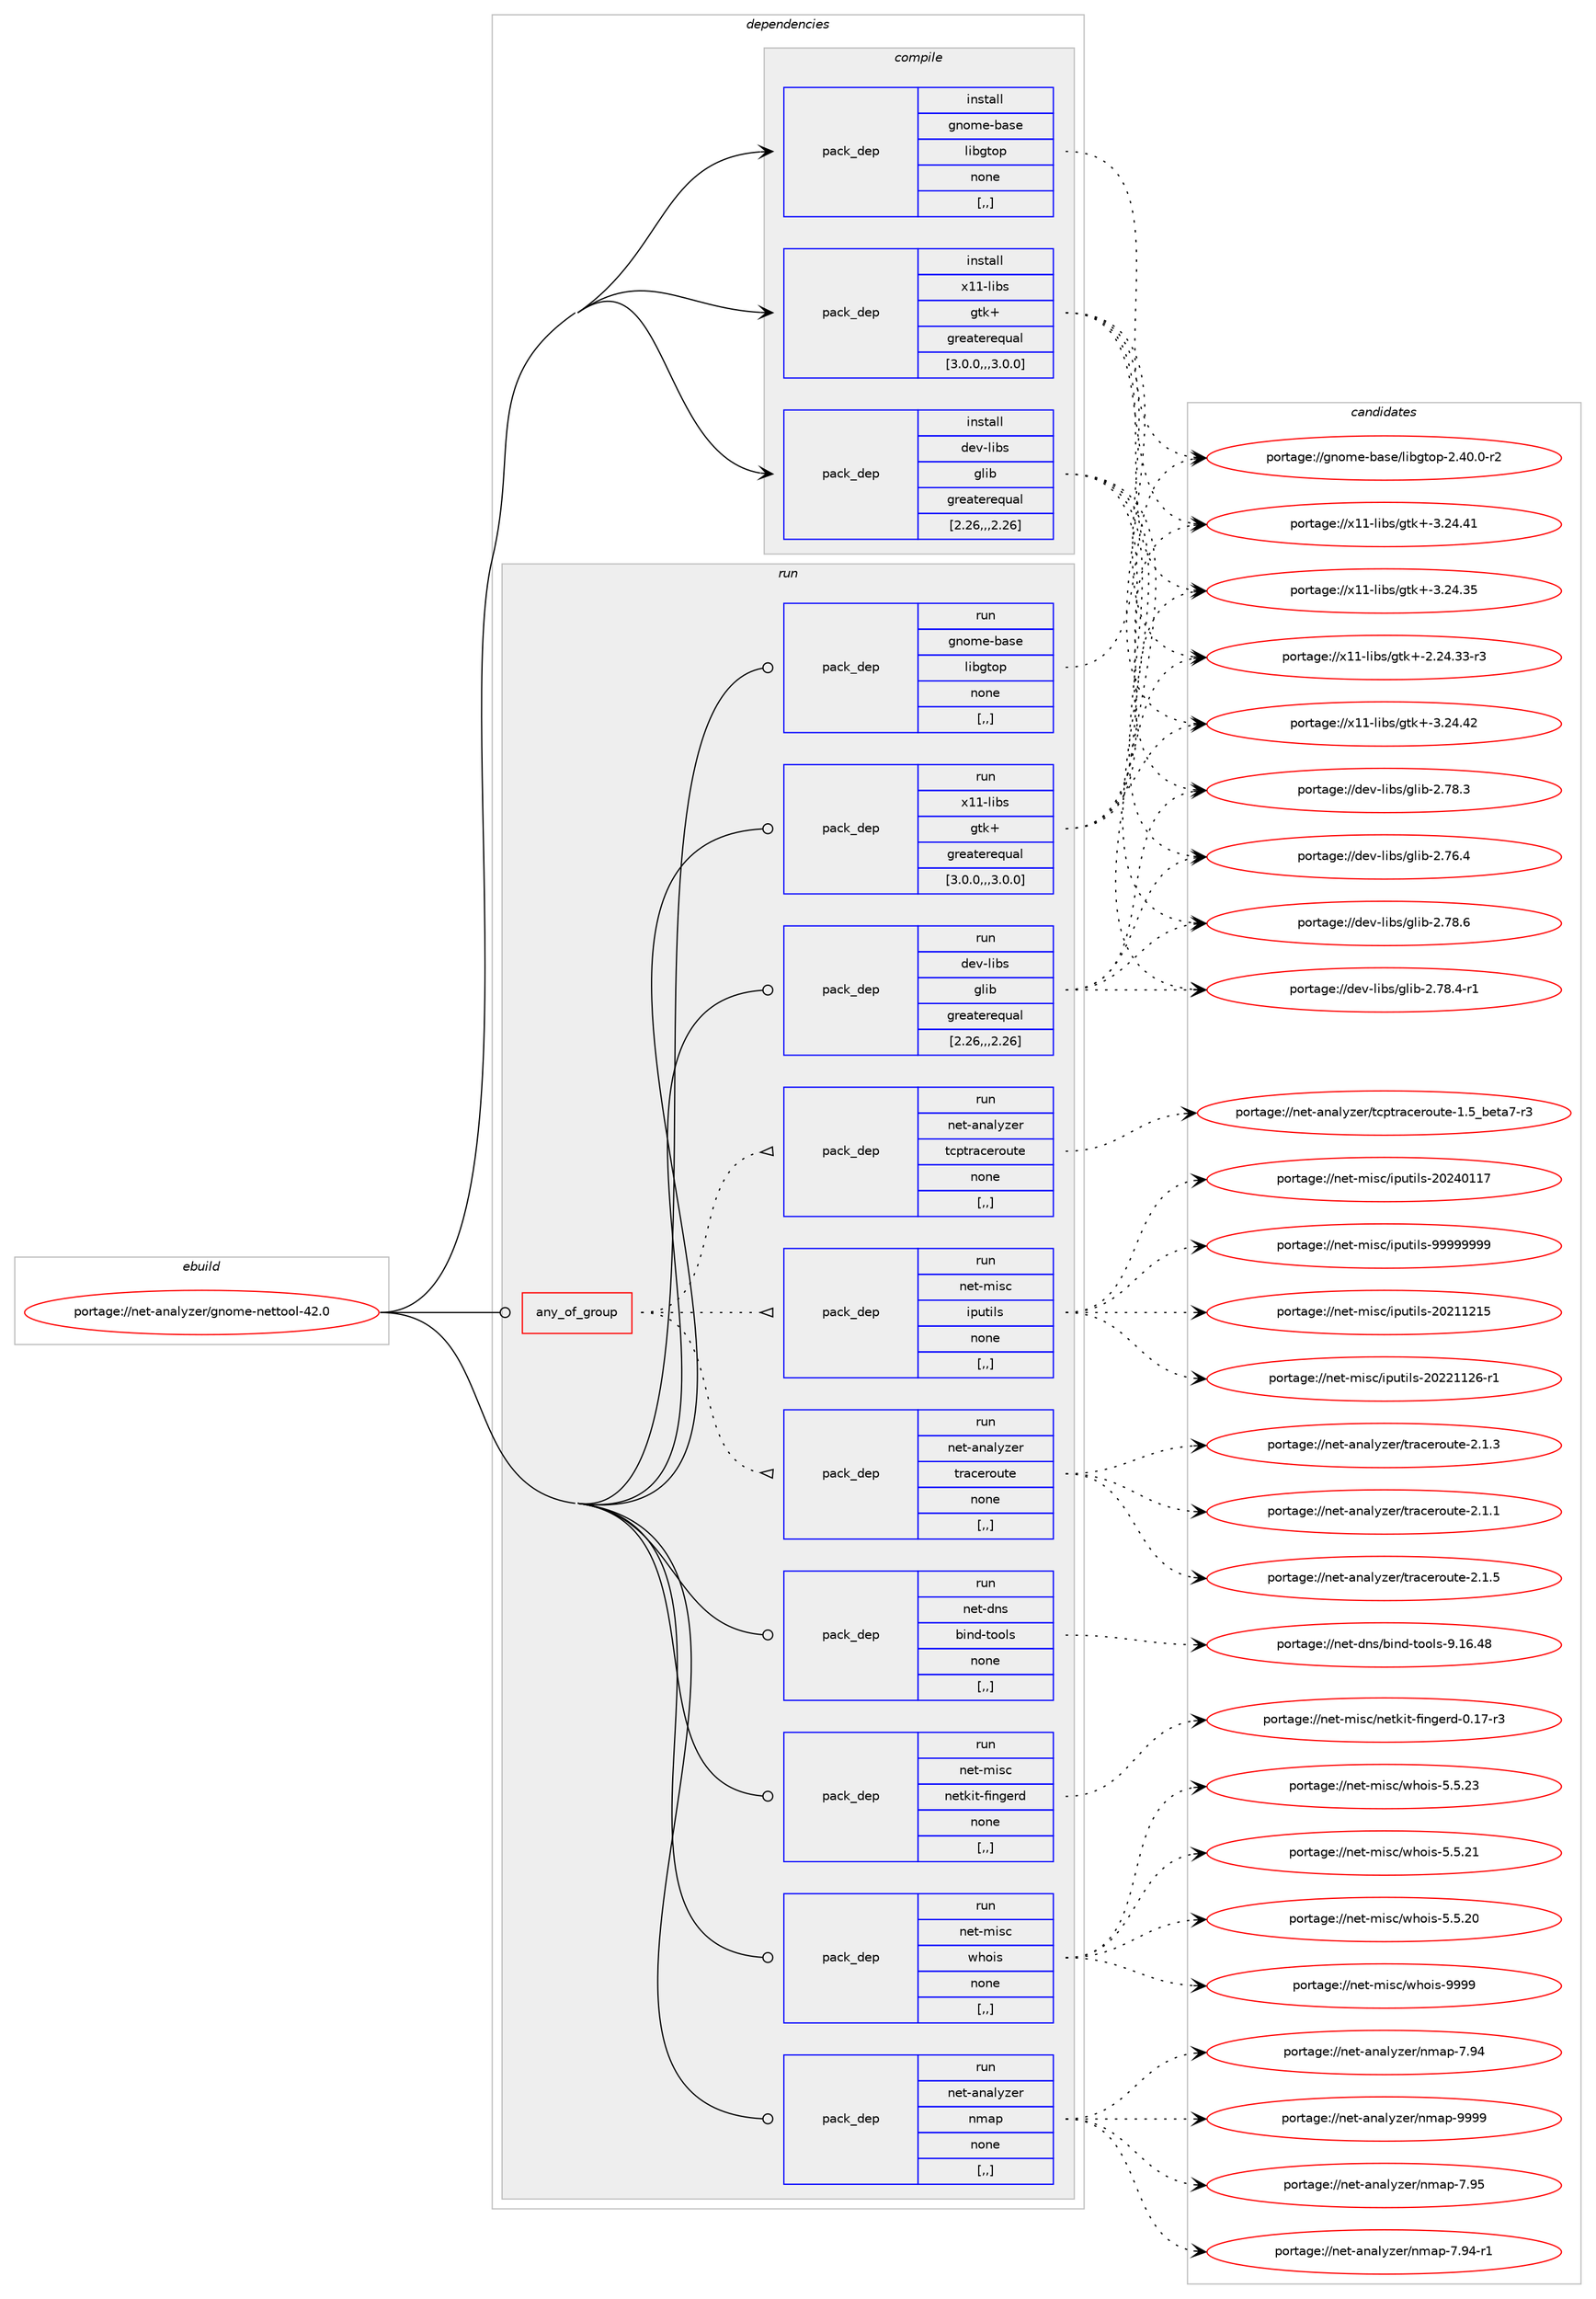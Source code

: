 digraph prolog {

# *************
# Graph options
# *************

newrank=true;
concentrate=true;
compound=true;
graph [rankdir=LR,fontname=Helvetica,fontsize=10,ranksep=1.5];#, ranksep=2.5, nodesep=0.2];
edge  [arrowhead=vee];
node  [fontname=Helvetica,fontsize=10];

# **********
# The ebuild
# **********

subgraph cluster_leftcol {
color=gray;
label=<<i>ebuild</i>>;
id [label="portage://net-analyzer/gnome-nettool-42.0", color=red, width=4, href="../net-analyzer/gnome-nettool-42.0.svg"];
}

# ****************
# The dependencies
# ****************

subgraph cluster_midcol {
color=gray;
label=<<i>dependencies</i>>;
subgraph cluster_compile {
fillcolor="#eeeeee";
style=filled;
label=<<i>compile</i>>;
subgraph pack247557 {
dependency336792 [label=<<TABLE BORDER="0" CELLBORDER="1" CELLSPACING="0" CELLPADDING="4" WIDTH="220"><TR><TD ROWSPAN="6" CELLPADDING="30">pack_dep</TD></TR><TR><TD WIDTH="110">install</TD></TR><TR><TD>dev-libs</TD></TR><TR><TD>glib</TD></TR><TR><TD>greaterequal</TD></TR><TR><TD>[2.26,,,2.26]</TD></TR></TABLE>>, shape=none, color=blue];
}
id:e -> dependency336792:w [weight=20,style="solid",arrowhead="vee"];
subgraph pack247558 {
dependency336793 [label=<<TABLE BORDER="0" CELLBORDER="1" CELLSPACING="0" CELLPADDING="4" WIDTH="220"><TR><TD ROWSPAN="6" CELLPADDING="30">pack_dep</TD></TR><TR><TD WIDTH="110">install</TD></TR><TR><TD>gnome-base</TD></TR><TR><TD>libgtop</TD></TR><TR><TD>none</TD></TR><TR><TD>[,,]</TD></TR></TABLE>>, shape=none, color=blue];
}
id:e -> dependency336793:w [weight=20,style="solid",arrowhead="vee"];
subgraph pack247559 {
dependency336794 [label=<<TABLE BORDER="0" CELLBORDER="1" CELLSPACING="0" CELLPADDING="4" WIDTH="220"><TR><TD ROWSPAN="6" CELLPADDING="30">pack_dep</TD></TR><TR><TD WIDTH="110">install</TD></TR><TR><TD>x11-libs</TD></TR><TR><TD>gtk+</TD></TR><TR><TD>greaterequal</TD></TR><TR><TD>[3.0.0,,,3.0.0]</TD></TR></TABLE>>, shape=none, color=blue];
}
id:e -> dependency336794:w [weight=20,style="solid",arrowhead="vee"];
}
subgraph cluster_compileandrun {
fillcolor="#eeeeee";
style=filled;
label=<<i>compile and run</i>>;
}
subgraph cluster_run {
fillcolor="#eeeeee";
style=filled;
label=<<i>run</i>>;
subgraph any2370 {
dependency336795 [label=<<TABLE BORDER="0" CELLBORDER="1" CELLSPACING="0" CELLPADDING="4"><TR><TD CELLPADDING="10">any_of_group</TD></TR></TABLE>>, shape=none, color=red];subgraph pack247560 {
dependency336796 [label=<<TABLE BORDER="0" CELLBORDER="1" CELLSPACING="0" CELLPADDING="4" WIDTH="220"><TR><TD ROWSPAN="6" CELLPADDING="30">pack_dep</TD></TR><TR><TD WIDTH="110">run</TD></TR><TR><TD>net-misc</TD></TR><TR><TD>iputils</TD></TR><TR><TD>none</TD></TR><TR><TD>[,,]</TD></TR></TABLE>>, shape=none, color=blue];
}
dependency336795:e -> dependency336796:w [weight=20,style="dotted",arrowhead="oinv"];
subgraph pack247561 {
dependency336797 [label=<<TABLE BORDER="0" CELLBORDER="1" CELLSPACING="0" CELLPADDING="4" WIDTH="220"><TR><TD ROWSPAN="6" CELLPADDING="30">pack_dep</TD></TR><TR><TD WIDTH="110">run</TD></TR><TR><TD>net-analyzer</TD></TR><TR><TD>tcptraceroute</TD></TR><TR><TD>none</TD></TR><TR><TD>[,,]</TD></TR></TABLE>>, shape=none, color=blue];
}
dependency336795:e -> dependency336797:w [weight=20,style="dotted",arrowhead="oinv"];
subgraph pack247562 {
dependency336798 [label=<<TABLE BORDER="0" CELLBORDER="1" CELLSPACING="0" CELLPADDING="4" WIDTH="220"><TR><TD ROWSPAN="6" CELLPADDING="30">pack_dep</TD></TR><TR><TD WIDTH="110">run</TD></TR><TR><TD>net-analyzer</TD></TR><TR><TD>traceroute</TD></TR><TR><TD>none</TD></TR><TR><TD>[,,]</TD></TR></TABLE>>, shape=none, color=blue];
}
dependency336795:e -> dependency336798:w [weight=20,style="dotted",arrowhead="oinv"];
}
id:e -> dependency336795:w [weight=20,style="solid",arrowhead="odot"];
subgraph pack247563 {
dependency336799 [label=<<TABLE BORDER="0" CELLBORDER="1" CELLSPACING="0" CELLPADDING="4" WIDTH="220"><TR><TD ROWSPAN="6" CELLPADDING="30">pack_dep</TD></TR><TR><TD WIDTH="110">run</TD></TR><TR><TD>dev-libs</TD></TR><TR><TD>glib</TD></TR><TR><TD>greaterequal</TD></TR><TR><TD>[2.26,,,2.26]</TD></TR></TABLE>>, shape=none, color=blue];
}
id:e -> dependency336799:w [weight=20,style="solid",arrowhead="odot"];
subgraph pack247564 {
dependency336800 [label=<<TABLE BORDER="0" CELLBORDER="1" CELLSPACING="0" CELLPADDING="4" WIDTH="220"><TR><TD ROWSPAN="6" CELLPADDING="30">pack_dep</TD></TR><TR><TD WIDTH="110">run</TD></TR><TR><TD>gnome-base</TD></TR><TR><TD>libgtop</TD></TR><TR><TD>none</TD></TR><TR><TD>[,,]</TD></TR></TABLE>>, shape=none, color=blue];
}
id:e -> dependency336800:w [weight=20,style="solid",arrowhead="odot"];
subgraph pack247565 {
dependency336801 [label=<<TABLE BORDER="0" CELLBORDER="1" CELLSPACING="0" CELLPADDING="4" WIDTH="220"><TR><TD ROWSPAN="6" CELLPADDING="30">pack_dep</TD></TR><TR><TD WIDTH="110">run</TD></TR><TR><TD>net-analyzer</TD></TR><TR><TD>nmap</TD></TR><TR><TD>none</TD></TR><TR><TD>[,,]</TD></TR></TABLE>>, shape=none, color=blue];
}
id:e -> dependency336801:w [weight=20,style="solid",arrowhead="odot"];
subgraph pack247566 {
dependency336802 [label=<<TABLE BORDER="0" CELLBORDER="1" CELLSPACING="0" CELLPADDING="4" WIDTH="220"><TR><TD ROWSPAN="6" CELLPADDING="30">pack_dep</TD></TR><TR><TD WIDTH="110">run</TD></TR><TR><TD>net-dns</TD></TR><TR><TD>bind-tools</TD></TR><TR><TD>none</TD></TR><TR><TD>[,,]</TD></TR></TABLE>>, shape=none, color=blue];
}
id:e -> dependency336802:w [weight=20,style="solid",arrowhead="odot"];
subgraph pack247567 {
dependency336803 [label=<<TABLE BORDER="0" CELLBORDER="1" CELLSPACING="0" CELLPADDING="4" WIDTH="220"><TR><TD ROWSPAN="6" CELLPADDING="30">pack_dep</TD></TR><TR><TD WIDTH="110">run</TD></TR><TR><TD>net-misc</TD></TR><TR><TD>netkit-fingerd</TD></TR><TR><TD>none</TD></TR><TR><TD>[,,]</TD></TR></TABLE>>, shape=none, color=blue];
}
id:e -> dependency336803:w [weight=20,style="solid",arrowhead="odot"];
subgraph pack247568 {
dependency336804 [label=<<TABLE BORDER="0" CELLBORDER="1" CELLSPACING="0" CELLPADDING="4" WIDTH="220"><TR><TD ROWSPAN="6" CELLPADDING="30">pack_dep</TD></TR><TR><TD WIDTH="110">run</TD></TR><TR><TD>net-misc</TD></TR><TR><TD>whois</TD></TR><TR><TD>none</TD></TR><TR><TD>[,,]</TD></TR></TABLE>>, shape=none, color=blue];
}
id:e -> dependency336804:w [weight=20,style="solid",arrowhead="odot"];
subgraph pack247569 {
dependency336805 [label=<<TABLE BORDER="0" CELLBORDER="1" CELLSPACING="0" CELLPADDING="4" WIDTH="220"><TR><TD ROWSPAN="6" CELLPADDING="30">pack_dep</TD></TR><TR><TD WIDTH="110">run</TD></TR><TR><TD>x11-libs</TD></TR><TR><TD>gtk+</TD></TR><TR><TD>greaterequal</TD></TR><TR><TD>[3.0.0,,,3.0.0]</TD></TR></TABLE>>, shape=none, color=blue];
}
id:e -> dependency336805:w [weight=20,style="solid",arrowhead="odot"];
}
}

# **************
# The candidates
# **************

subgraph cluster_choices {
rank=same;
color=gray;
label=<<i>candidates</i>>;

subgraph choice247557 {
color=black;
nodesep=1;
choice1001011184510810598115471031081059845504655564654 [label="portage://dev-libs/glib-2.78.6", color=red, width=4,href="../dev-libs/glib-2.78.6.svg"];
choice10010111845108105981154710310810598455046555646524511449 [label="portage://dev-libs/glib-2.78.4-r1", color=red, width=4,href="../dev-libs/glib-2.78.4-r1.svg"];
choice1001011184510810598115471031081059845504655564651 [label="portage://dev-libs/glib-2.78.3", color=red, width=4,href="../dev-libs/glib-2.78.3.svg"];
choice1001011184510810598115471031081059845504655544652 [label="portage://dev-libs/glib-2.76.4", color=red, width=4,href="../dev-libs/glib-2.76.4.svg"];
dependency336792:e -> choice1001011184510810598115471031081059845504655564654:w [style=dotted,weight="100"];
dependency336792:e -> choice10010111845108105981154710310810598455046555646524511449:w [style=dotted,weight="100"];
dependency336792:e -> choice1001011184510810598115471031081059845504655564651:w [style=dotted,weight="100"];
dependency336792:e -> choice1001011184510810598115471031081059845504655544652:w [style=dotted,weight="100"];
}
subgraph choice247558 {
color=black;
nodesep=1;
choice1031101111091014598971151014710810598103116111112455046524846484511450 [label="portage://gnome-base/libgtop-2.40.0-r2", color=red, width=4,href="../gnome-base/libgtop-2.40.0-r2.svg"];
dependency336793:e -> choice1031101111091014598971151014710810598103116111112455046524846484511450:w [style=dotted,weight="100"];
}
subgraph choice247559 {
color=black;
nodesep=1;
choice1204949451081059811547103116107434551465052465250 [label="portage://x11-libs/gtk+-3.24.42", color=red, width=4,href="../x11-libs/gtk+-3.24.42.svg"];
choice1204949451081059811547103116107434551465052465249 [label="portage://x11-libs/gtk+-3.24.41", color=red, width=4,href="../x11-libs/gtk+-3.24.41.svg"];
choice1204949451081059811547103116107434551465052465153 [label="portage://x11-libs/gtk+-3.24.35", color=red, width=4,href="../x11-libs/gtk+-3.24.35.svg"];
choice12049494510810598115471031161074345504650524651514511451 [label="portage://x11-libs/gtk+-2.24.33-r3", color=red, width=4,href="../x11-libs/gtk+-2.24.33-r3.svg"];
dependency336794:e -> choice1204949451081059811547103116107434551465052465250:w [style=dotted,weight="100"];
dependency336794:e -> choice1204949451081059811547103116107434551465052465249:w [style=dotted,weight="100"];
dependency336794:e -> choice1204949451081059811547103116107434551465052465153:w [style=dotted,weight="100"];
dependency336794:e -> choice12049494510810598115471031161074345504650524651514511451:w [style=dotted,weight="100"];
}
subgraph choice247560 {
color=black;
nodesep=1;
choice110101116451091051159947105112117116105108115455757575757575757 [label="portage://net-misc/iputils-99999999", color=red, width=4,href="../net-misc/iputils-99999999.svg"];
choice110101116451091051159947105112117116105108115455048505248494955 [label="portage://net-misc/iputils-20240117", color=red, width=4,href="../net-misc/iputils-20240117.svg"];
choice1101011164510910511599471051121171161051081154550485050494950544511449 [label="portage://net-misc/iputils-20221126-r1", color=red, width=4,href="../net-misc/iputils-20221126-r1.svg"];
choice110101116451091051159947105112117116105108115455048504949504953 [label="portage://net-misc/iputils-20211215", color=red, width=4,href="../net-misc/iputils-20211215.svg"];
dependency336796:e -> choice110101116451091051159947105112117116105108115455757575757575757:w [style=dotted,weight="100"];
dependency336796:e -> choice110101116451091051159947105112117116105108115455048505248494955:w [style=dotted,weight="100"];
dependency336796:e -> choice1101011164510910511599471051121171161051081154550485050494950544511449:w [style=dotted,weight="100"];
dependency336796:e -> choice110101116451091051159947105112117116105108115455048504949504953:w [style=dotted,weight="100"];
}
subgraph choice247561 {
color=black;
nodesep=1;
choice1101011164597110971081211221011144711699112116114979910111411111711610145494653959810111697554511451 [label="portage://net-analyzer/tcptraceroute-1.5_beta7-r3", color=red, width=4,href="../net-analyzer/tcptraceroute-1.5_beta7-r3.svg"];
dependency336797:e -> choice1101011164597110971081211221011144711699112116114979910111411111711610145494653959810111697554511451:w [style=dotted,weight="100"];
}
subgraph choice247562 {
color=black;
nodesep=1;
choice110101116459711097108121122101114471161149799101114111117116101455046494653 [label="portage://net-analyzer/traceroute-2.1.5", color=red, width=4,href="../net-analyzer/traceroute-2.1.5.svg"];
choice110101116459711097108121122101114471161149799101114111117116101455046494651 [label="portage://net-analyzer/traceroute-2.1.3", color=red, width=4,href="../net-analyzer/traceroute-2.1.3.svg"];
choice110101116459711097108121122101114471161149799101114111117116101455046494649 [label="portage://net-analyzer/traceroute-2.1.1", color=red, width=4,href="../net-analyzer/traceroute-2.1.1.svg"];
dependency336798:e -> choice110101116459711097108121122101114471161149799101114111117116101455046494653:w [style=dotted,weight="100"];
dependency336798:e -> choice110101116459711097108121122101114471161149799101114111117116101455046494651:w [style=dotted,weight="100"];
dependency336798:e -> choice110101116459711097108121122101114471161149799101114111117116101455046494649:w [style=dotted,weight="100"];
}
subgraph choice247563 {
color=black;
nodesep=1;
choice1001011184510810598115471031081059845504655564654 [label="portage://dev-libs/glib-2.78.6", color=red, width=4,href="../dev-libs/glib-2.78.6.svg"];
choice10010111845108105981154710310810598455046555646524511449 [label="portage://dev-libs/glib-2.78.4-r1", color=red, width=4,href="../dev-libs/glib-2.78.4-r1.svg"];
choice1001011184510810598115471031081059845504655564651 [label="portage://dev-libs/glib-2.78.3", color=red, width=4,href="../dev-libs/glib-2.78.3.svg"];
choice1001011184510810598115471031081059845504655544652 [label="portage://dev-libs/glib-2.76.4", color=red, width=4,href="../dev-libs/glib-2.76.4.svg"];
dependency336799:e -> choice1001011184510810598115471031081059845504655564654:w [style=dotted,weight="100"];
dependency336799:e -> choice10010111845108105981154710310810598455046555646524511449:w [style=dotted,weight="100"];
dependency336799:e -> choice1001011184510810598115471031081059845504655564651:w [style=dotted,weight="100"];
dependency336799:e -> choice1001011184510810598115471031081059845504655544652:w [style=dotted,weight="100"];
}
subgraph choice247564 {
color=black;
nodesep=1;
choice1031101111091014598971151014710810598103116111112455046524846484511450 [label="portage://gnome-base/libgtop-2.40.0-r2", color=red, width=4,href="../gnome-base/libgtop-2.40.0-r2.svg"];
dependency336800:e -> choice1031101111091014598971151014710810598103116111112455046524846484511450:w [style=dotted,weight="100"];
}
subgraph choice247565 {
color=black;
nodesep=1;
choice11010111645971109710812112210111447110109971124557575757 [label="portage://net-analyzer/nmap-9999", color=red, width=4,href="../net-analyzer/nmap-9999.svg"];
choice11010111645971109710812112210111447110109971124555465753 [label="portage://net-analyzer/nmap-7.95", color=red, width=4,href="../net-analyzer/nmap-7.95.svg"];
choice110101116459711097108121122101114471101099711245554657524511449 [label="portage://net-analyzer/nmap-7.94-r1", color=red, width=4,href="../net-analyzer/nmap-7.94-r1.svg"];
choice11010111645971109710812112210111447110109971124555465752 [label="portage://net-analyzer/nmap-7.94", color=red, width=4,href="../net-analyzer/nmap-7.94.svg"];
dependency336801:e -> choice11010111645971109710812112210111447110109971124557575757:w [style=dotted,weight="100"];
dependency336801:e -> choice11010111645971109710812112210111447110109971124555465753:w [style=dotted,weight="100"];
dependency336801:e -> choice110101116459711097108121122101114471101099711245554657524511449:w [style=dotted,weight="100"];
dependency336801:e -> choice11010111645971109710812112210111447110109971124555465752:w [style=dotted,weight="100"];
}
subgraph choice247566 {
color=black;
nodesep=1;
choice110101116451001101154798105110100451161111111081154557464954465256 [label="portage://net-dns/bind-tools-9.16.48", color=red, width=4,href="../net-dns/bind-tools-9.16.48.svg"];
dependency336802:e -> choice110101116451001101154798105110100451161111111081154557464954465256:w [style=dotted,weight="100"];
}
subgraph choice247567 {
color=black;
nodesep=1;
choice1101011164510910511599471101011161071051164510210511010310111410045484649554511451 [label="portage://net-misc/netkit-fingerd-0.17-r3", color=red, width=4,href="../net-misc/netkit-fingerd-0.17-r3.svg"];
dependency336803:e -> choice1101011164510910511599471101011161071051164510210511010310111410045484649554511451:w [style=dotted,weight="100"];
}
subgraph choice247568 {
color=black;
nodesep=1;
choice1101011164510910511599471191041111051154557575757 [label="portage://net-misc/whois-9999", color=red, width=4,href="../net-misc/whois-9999.svg"];
choice11010111645109105115994711910411110511545534653465051 [label="portage://net-misc/whois-5.5.23", color=red, width=4,href="../net-misc/whois-5.5.23.svg"];
choice11010111645109105115994711910411110511545534653465049 [label="portage://net-misc/whois-5.5.21", color=red, width=4,href="../net-misc/whois-5.5.21.svg"];
choice11010111645109105115994711910411110511545534653465048 [label="portage://net-misc/whois-5.5.20", color=red, width=4,href="../net-misc/whois-5.5.20.svg"];
dependency336804:e -> choice1101011164510910511599471191041111051154557575757:w [style=dotted,weight="100"];
dependency336804:e -> choice11010111645109105115994711910411110511545534653465051:w [style=dotted,weight="100"];
dependency336804:e -> choice11010111645109105115994711910411110511545534653465049:w [style=dotted,weight="100"];
dependency336804:e -> choice11010111645109105115994711910411110511545534653465048:w [style=dotted,weight="100"];
}
subgraph choice247569 {
color=black;
nodesep=1;
choice1204949451081059811547103116107434551465052465250 [label="portage://x11-libs/gtk+-3.24.42", color=red, width=4,href="../x11-libs/gtk+-3.24.42.svg"];
choice1204949451081059811547103116107434551465052465249 [label="portage://x11-libs/gtk+-3.24.41", color=red, width=4,href="../x11-libs/gtk+-3.24.41.svg"];
choice1204949451081059811547103116107434551465052465153 [label="portage://x11-libs/gtk+-3.24.35", color=red, width=4,href="../x11-libs/gtk+-3.24.35.svg"];
choice12049494510810598115471031161074345504650524651514511451 [label="portage://x11-libs/gtk+-2.24.33-r3", color=red, width=4,href="../x11-libs/gtk+-2.24.33-r3.svg"];
dependency336805:e -> choice1204949451081059811547103116107434551465052465250:w [style=dotted,weight="100"];
dependency336805:e -> choice1204949451081059811547103116107434551465052465249:w [style=dotted,weight="100"];
dependency336805:e -> choice1204949451081059811547103116107434551465052465153:w [style=dotted,weight="100"];
dependency336805:e -> choice12049494510810598115471031161074345504650524651514511451:w [style=dotted,weight="100"];
}
}

}
